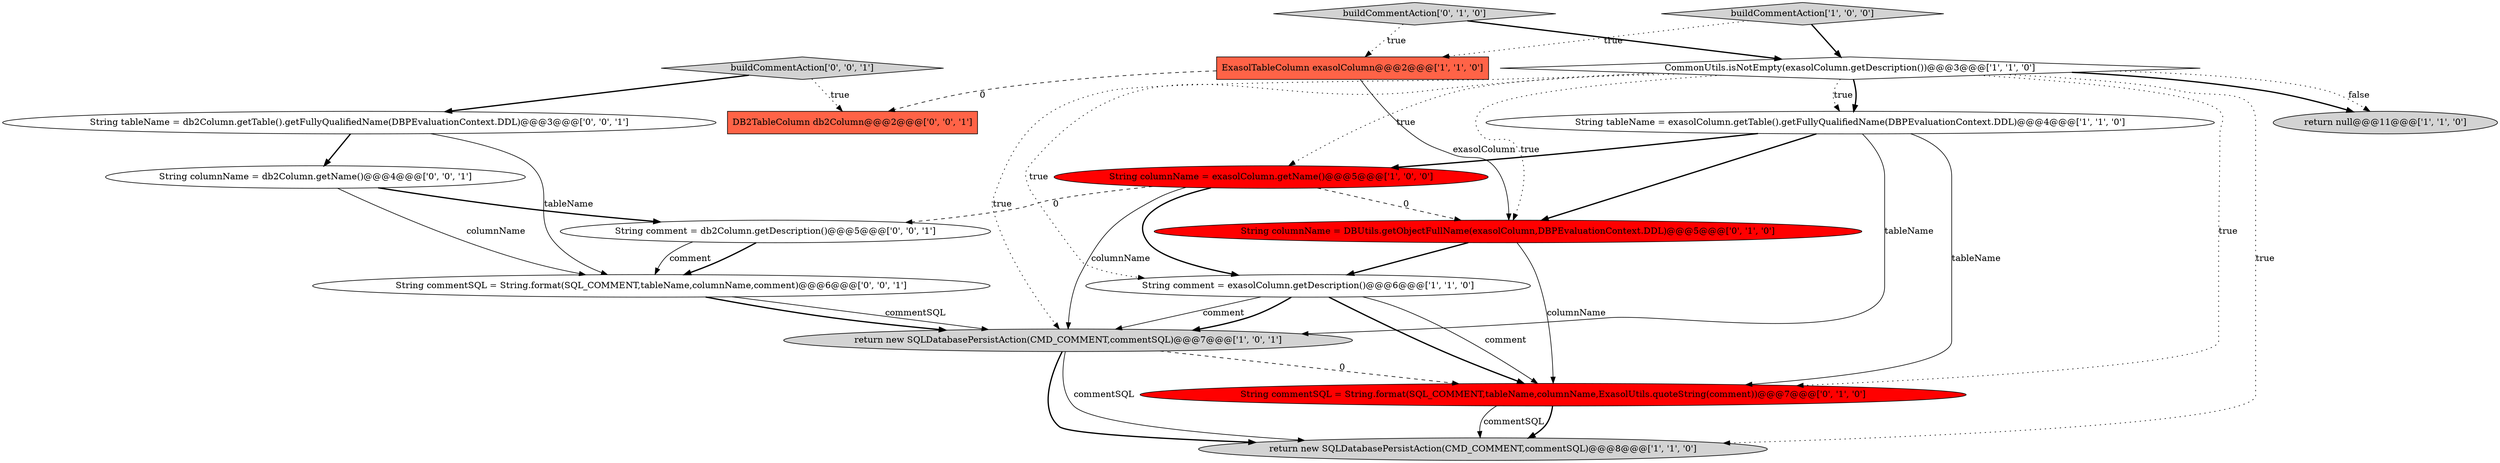 digraph {
0 [style = filled, label = "String comment = exasolColumn.getDescription()@@@6@@@['1', '1', '0']", fillcolor = white, shape = ellipse image = "AAA0AAABBB1BBB"];
12 [style = filled, label = "String commentSQL = String.format(SQL_COMMENT,tableName,columnName,comment)@@@6@@@['0', '0', '1']", fillcolor = white, shape = ellipse image = "AAA0AAABBB3BBB"];
9 [style = filled, label = "buildCommentAction['0', '1', '0']", fillcolor = lightgray, shape = diamond image = "AAA0AAABBB2BBB"];
11 [style = filled, label = "String columnName = DBUtils.getObjectFullName(exasolColumn,DBPEvaluationContext.DDL)@@@5@@@['0', '1', '0']", fillcolor = red, shape = ellipse image = "AAA1AAABBB2BBB"];
13 [style = filled, label = "buildCommentAction['0', '0', '1']", fillcolor = lightgray, shape = diamond image = "AAA0AAABBB3BBB"];
2 [style = filled, label = "buildCommentAction['1', '0', '0']", fillcolor = lightgray, shape = diamond image = "AAA0AAABBB1BBB"];
8 [style = filled, label = "return new SQLDatabasePersistAction(CMD_COMMENT,commentSQL)@@@7@@@['1', '0', '1']", fillcolor = lightgray, shape = ellipse image = "AAA0AAABBB1BBB"];
1 [style = filled, label = "String tableName = exasolColumn.getTable().getFullyQualifiedName(DBPEvaluationContext.DDL)@@@4@@@['1', '1', '0']", fillcolor = white, shape = ellipse image = "AAA0AAABBB1BBB"];
3 [style = filled, label = "CommonUtils.isNotEmpty(exasolColumn.getDescription())@@@3@@@['1', '1', '0']", fillcolor = white, shape = diamond image = "AAA0AAABBB1BBB"];
16 [style = filled, label = "String columnName = db2Column.getName()@@@4@@@['0', '0', '1']", fillcolor = white, shape = ellipse image = "AAA0AAABBB3BBB"];
17 [style = filled, label = "String tableName = db2Column.getTable().getFullyQualifiedName(DBPEvaluationContext.DDL)@@@3@@@['0', '0', '1']", fillcolor = white, shape = ellipse image = "AAA0AAABBB3BBB"];
6 [style = filled, label = "String columnName = exasolColumn.getName()@@@5@@@['1', '0', '0']", fillcolor = red, shape = ellipse image = "AAA1AAABBB1BBB"];
5 [style = filled, label = "return new SQLDatabasePersistAction(CMD_COMMENT,commentSQL)@@@8@@@['1', '1', '0']", fillcolor = lightgray, shape = ellipse image = "AAA0AAABBB1BBB"];
10 [style = filled, label = "String commentSQL = String.format(SQL_COMMENT,tableName,columnName,ExasolUtils.quoteString(comment))@@@7@@@['0', '1', '0']", fillcolor = red, shape = ellipse image = "AAA1AAABBB2BBB"];
14 [style = filled, label = "String comment = db2Column.getDescription()@@@5@@@['0', '0', '1']", fillcolor = white, shape = ellipse image = "AAA0AAABBB3BBB"];
7 [style = filled, label = "return null@@@11@@@['1', '1', '0']", fillcolor = lightgray, shape = ellipse image = "AAA0AAABBB1BBB"];
4 [style = filled, label = "ExasolTableColumn exasolColumn@@@2@@@['1', '1', '0']", fillcolor = tomato, shape = box image = "AAA0AAABBB1BBB"];
15 [style = filled, label = "DB2TableColumn db2Column@@@2@@@['0', '0', '1']", fillcolor = tomato, shape = box image = "AAA0AAABBB3BBB"];
3->11 [style = dotted, label="true"];
1->8 [style = solid, label="tableName"];
0->10 [style = solid, label="comment"];
8->10 [style = dashed, label="0"];
3->1 [style = bold, label=""];
12->8 [style = solid, label="commentSQL"];
2->3 [style = bold, label=""];
3->10 [style = dotted, label="true"];
6->11 [style = dashed, label="0"];
3->7 [style = dotted, label="false"];
6->0 [style = bold, label=""];
4->11 [style = solid, label="exasolColumn"];
10->5 [style = solid, label="commentSQL"];
0->8 [style = solid, label="comment"];
3->6 [style = dotted, label="true"];
6->14 [style = dashed, label="0"];
11->10 [style = solid, label="columnName"];
1->11 [style = bold, label=""];
13->17 [style = bold, label=""];
6->8 [style = solid, label="columnName"];
0->10 [style = bold, label=""];
11->0 [style = bold, label=""];
3->5 [style = dotted, label="true"];
1->6 [style = bold, label=""];
10->5 [style = bold, label=""];
8->5 [style = bold, label=""];
3->7 [style = bold, label=""];
8->5 [style = solid, label="commentSQL"];
12->8 [style = bold, label=""];
4->15 [style = dashed, label="0"];
14->12 [style = bold, label=""];
2->4 [style = dotted, label="true"];
0->8 [style = bold, label=""];
3->0 [style = dotted, label="true"];
9->4 [style = dotted, label="true"];
9->3 [style = bold, label=""];
16->14 [style = bold, label=""];
16->12 [style = solid, label="columnName"];
13->15 [style = dotted, label="true"];
17->12 [style = solid, label="tableName"];
3->8 [style = dotted, label="true"];
1->10 [style = solid, label="tableName"];
14->12 [style = solid, label="comment"];
3->1 [style = dotted, label="true"];
17->16 [style = bold, label=""];
}
